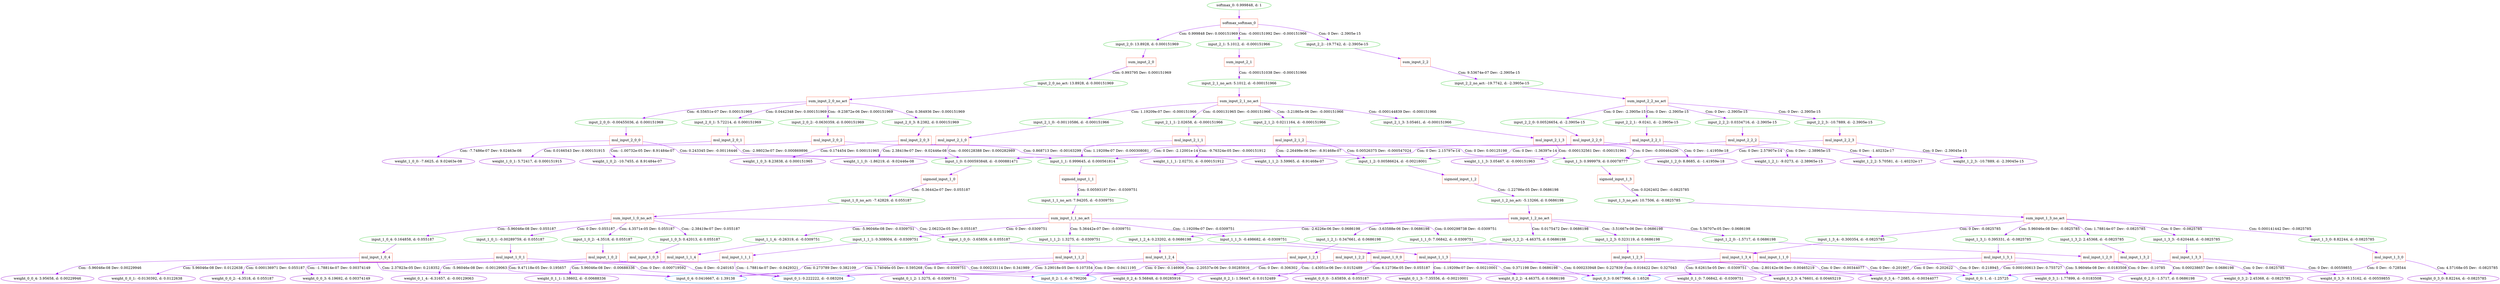 digraph G {
0 [label="softmax_0: 0.999848, d: 1", shape=oval, color=limegreen];
1 [label="softmax_softmax_0", shape=box, color=tomato];
2 [label="input_2_0: 13.8928, d: 0.000151969", shape=oval, color=limegreen];
3 [label="sum_input_2_0", shape=box, color=tomato];
4 [label="input_2_0_no_act: 13.8928, d: 0.000151969", shape=oval, color=limegreen];
5 [label="sum_input_2_0_no_act", shape=box, color=tomato];
6 [label="input_2_0_0: -0.00455036, d: 0.000151969", shape=oval, color=limegreen];
7 [label="mul_input_2_0_0", shape=box, color=tomato];
8 [label="weight_1_0_0: -7.6625, d: 9.02463e-08", shape=oval, color=darkviolet];
9 [label="input_1_0: 0.000593848, d: -0.000881471", shape=oval, color=limegreen];
10 [label="sigmoid_input_1_0", shape=box, color=tomato];
11 [label="input_1_0_no_act: -7.42829, d: 0.055187", shape=oval, color=limegreen];
12 [label="sum_input_1_0_no_act", shape=box, color=tomato];
13 [label="input_1_0_0: -3.65859, d: 0.055187", shape=oval, color=limegreen];
14 [label="mul_input_1_0_0", shape=box, color=tomato];
15 [label="weight_0_0_0: -3.65859, d: 0.055187", shape=oval, color=darkviolet];
16 [label="input_0_0: 1, d: -1.25725", shape=oval, color=dodgerblue];
17 [label="input_1_0_1: -0.00289759, d: 0.055187", shape=oval, color=limegreen];
18 [label="mul_input_1_0_1", shape=box, color=tomato];
19 [label="weight_0_0_1: -0.0130392, d: 0.0122638", shape=oval, color=darkviolet];
20 [label="input_0_1: 0.222222, d: -0.083204", shape=oval, color=dodgerblue];
21 [label="input_1_0_2: -4.3518, d: 0.055187", shape=oval, color=limegreen];
22 [label="mul_input_1_0_2", shape=box, color=tomato];
23 [label="weight_0_0_2: -4.3518, d: 0.055187", shape=oval, color=darkviolet];
24 [label="input_0_2: 1, d: -0.790206", shape=oval, color=dodgerblue];
25 [label="input_1_0_3: 0.42013, d: 0.055187", shape=oval, color=limegreen];
26 [label="mul_input_1_0_3", shape=box, color=tomato];
27 [label="weight_0_0_3: 6.19692, d: 0.00374149", shape=oval, color=darkviolet];
28 [label="input_0_3: 0.0677966, d: 1.6526", shape=oval, color=dodgerblue];
29 [label="input_1_0_4: 0.164858, d: 0.055187", shape=oval, color=limegreen];
30 [label="mul_input_1_0_4", shape=box, color=tomato];
31 [label="weight_0_0_4: 3.95658, d: 0.00229946", shape=oval, color=darkviolet];
32 [label="input_0_4: 0.0416667, d: 1.39138", shape=oval, color=dodgerblue];
33 [label="input_2_0_1: 5.72214, d: 0.000151969", shape=oval, color=limegreen];
34 [label="mul_input_2_0_1", shape=box, color=tomato];
35 [label="weight_1_0_1: 5.72417, d: 0.000151915", shape=oval, color=darkviolet];
36 [label="input_1_1: 0.999645, d: 0.000561814", shape=oval, color=limegreen];
37 [label="sigmoid_input_1_1", shape=box, color=tomato];
38 [label="input_1_1_no_act: 7.94205, d: -0.0309751", shape=oval, color=limegreen];
39 [label="sum_input_1_1_no_act", shape=box, color=tomato];
40 [label="input_1_1_0: 7.06842, d: -0.0309751", shape=oval, color=limegreen];
41 [label="mul_input_1_1_0", shape=box, color=tomato];
42 [label="weight_0_1_0: 7.06842, d: -0.0309751", shape=oval, color=darkviolet];
43 [label="input_1_1_1: 0.308004, d: -0.0309751", shape=oval, color=limegreen];
44 [label="mul_input_1_1_1", shape=box, color=tomato];
45 [label="weight_0_1_1: 1.38602, d: -0.00688336", shape=oval, color=darkviolet];
46 [label="input_1_1_2: 1.3275, d: -0.0309751", shape=oval, color=limegreen];
47 [label="mul_input_1_1_2", shape=box, color=tomato];
48 [label="weight_0_1_2: 1.3275, d: -0.0309751", shape=oval, color=darkviolet];
49 [label="input_1_1_3: -0.498682, d: -0.0309751", shape=oval, color=limegreen];
50 [label="mul_input_1_1_3", shape=box, color=tomato];
51 [label="weight_0_1_3: -7.35556, d: -0.00210001", shape=oval, color=darkviolet];
52 [label="input_1_1_4: -0.26319, d: -0.0309751", shape=oval, color=limegreen];
53 [label="mul_input_1_1_4", shape=box, color=tomato];
54 [label="weight_0_1_4: -6.31657, d: -0.00129063", shape=oval, color=darkviolet];
55 [label="input_2_0_2: -0.0630359, d: 0.000151969", shape=oval, color=limegreen];
56 [label="mul_input_2_0_2", shape=box, color=tomato];
57 [label="weight_1_0_2: -10.7455, d: 8.91484e-07", shape=oval, color=darkviolet];
58 [label="input_1_2: 0.00586624, d: -0.00218001", shape=oval, color=limegreen];
59 [label="sigmoid_input_1_2", shape=box, color=tomato];
60 [label="input_1_2_no_act: -5.13266, d: 0.0686198", shape=oval, color=limegreen];
61 [label="sum_input_1_2_no_act", shape=box, color=tomato];
62 [label="input_1_2_0: -1.5717, d: 0.0686198", shape=oval, color=limegreen];
63 [label="mul_input_1_2_0", shape=box, color=tomato];
64 [label="weight_0_2_0: -1.5717, d: 0.0686198", shape=oval, color=darkviolet];
65 [label="input_1_2_1: 0.347661, d: 0.0686198", shape=oval, color=limegreen];
66 [label="mul_input_1_2_1", shape=box, color=tomato];
67 [label="weight_0_2_1: 1.56447, d: 0.0152489", shape=oval, color=darkviolet];
68 [label="input_1_2_2: -4.46375, d: 0.0686198", shape=oval, color=limegreen];
69 [label="mul_input_1_2_2", shape=box, color=tomato];
70 [label="weight_0_2_2: -4.46375, d: 0.0686198", shape=oval, color=darkviolet];
71 [label="input_1_2_3: 0.323119, d: 0.0686198", shape=oval, color=limegreen];
72 [label="mul_input_1_2_3", shape=box, color=tomato];
73 [label="weight_0_2_3: 4.76601, d: 0.00465219", shape=oval, color=darkviolet];
74 [label="input_1_2_4: 0.23202, d: 0.0686198", shape=oval, color=limegreen];
75 [label="mul_input_1_2_4", shape=box, color=tomato];
76 [label="weight_0_2_4: 5.56848, d: 0.00285916", shape=oval, color=darkviolet];
77 [label="input_2_0_3: 8.2382, d: 0.000151969", shape=oval, color=limegreen];
78 [label="mul_input_2_0_3", shape=box, color=tomato];
79 [label="weight_1_0_3: 8.23838, d: 0.000151965", shape=oval, color=darkviolet];
80 [label="input_1_3: 0.999979, d: 0.00078777", shape=oval, color=limegreen];
81 [label="sigmoid_input_1_3", shape=box, color=tomato];
82 [label="input_1_3_no_act: 10.7506, d: -0.0825785", shape=oval, color=limegreen];
83 [label="sum_input_1_3_no_act", shape=box, color=tomato];
84 [label="input_1_3_0: 8.82244, d: -0.0825785", shape=oval, color=limegreen];
85 [label="mul_input_1_3_0", shape=box, color=tomato];
86 [label="weight_0_3_0: 8.82244, d: -0.0825785", shape=oval, color=darkviolet];
87 [label="input_1_3_1: 0.395331, d: -0.0825785", shape=oval, color=limegreen];
88 [label="mul_input_1_3_1", shape=box, color=tomato];
89 [label="weight_0_3_1: 1.77899, d: -0.0183508", shape=oval, color=darkviolet];
90 [label="input_1_3_2: 2.45368, d: -0.0825785", shape=oval, color=limegreen];
91 [label="mul_input_1_3_2", shape=box, color=tomato];
92 [label="weight_0_3_2: 2.45368, d: -0.0825785", shape=oval, color=darkviolet];
93 [label="input_1_3_3: -0.620448, d: -0.0825785", shape=oval, color=limegreen];
94 [label="mul_input_1_3_3", shape=box, color=tomato];
95 [label="weight_0_3_3: -9.15162, d: -0.00559855", shape=oval, color=darkviolet];
96 [label="input_1_3_4: -0.300354, d: -0.0825785", shape=oval, color=limegreen];
97 [label="mul_input_1_3_4", shape=box, color=tomato];
98 [label="weight_0_3_4: -7.2085, d: -0.00344077", shape=oval, color=darkviolet];
99 [label="input_2_1: 5.1012, d: -0.000151966", shape=oval, color=limegreen];
100 [label="sum_input_2_1", shape=box, color=tomato];
101 [label="input_2_1_no_act: 5.1012, d: -0.000151966", shape=oval, color=limegreen];
102 [label="sum_input_2_1_no_act", shape=box, color=tomato];
103 [label="input_2_1_0: -0.00110586, d: -0.000151966", shape=oval, color=limegreen];
104 [label="mul_input_2_1_0", shape=box, color=tomato];
105 [label="weight_1_1_0: -1.86219, d: -9.02446e-08", shape=oval, color=darkviolet];
106 [label="input_2_1_1: 2.02658, d: -0.000151966", shape=oval, color=limegreen];
107 [label="mul_input_2_1_1", shape=box, color=tomato];
108 [label="weight_1_1_1: 2.02731, d: -0.000151912", shape=oval, color=darkviolet];
109 [label="input_2_1_2: 0.0211164, d: -0.000151966", shape=oval, color=limegreen];
110 [label="mul_input_2_1_2", shape=box, color=tomato];
111 [label="weight_1_1_2: 3.59965, d: -8.91468e-07", shape=oval, color=darkviolet];
112 [label="input_2_1_3: 3.05461, d: -0.000151966", shape=oval, color=limegreen];
113 [label="mul_input_2_1_3", shape=box, color=tomato];
114 [label="weight_1_1_3: 3.05467, d: -0.000151963", shape=oval, color=darkviolet];
115 [label="input_2_2: -19.7742, d: -2.3905e-15", shape=oval, color=limegreen];
116 [label="sum_input_2_2", shape=box, color=tomato];
117 [label="input_2_2_no_act: -19.7742, d: -2.3905e-15", shape=oval, color=limegreen];
118 [label="sum_input_2_2_no_act", shape=box, color=tomato];
119 [label="input_2_2_0: 0.00526654, d: -2.3905e-15", shape=oval, color=limegreen];
120 [label="mul_input_2_2_0", shape=box, color=tomato];
121 [label="weight_1_2_0: 8.8685, d: -1.41959e-18", shape=oval, color=darkviolet];
122 [label="input_2_2_1: -9.0241, d: -2.3905e-15", shape=oval, color=limegreen];
123 [label="mul_input_2_2_1", shape=box, color=tomato];
124 [label="weight_1_2_1: -9.0273, d: -2.38965e-15", shape=oval, color=darkviolet];
125 [label="input_2_2_2: 0.0334716, d: -2.3905e-15", shape=oval, color=limegreen];
126 [label="mul_input_2_2_2", shape=box, color=tomato];
127 [label="weight_1_2_2: 5.70581, d: -1.40232e-17", shape=oval, color=darkviolet];
128 [label="input_2_2_3: -10.7889, d: -2.3905e-15", shape=oval, color=limegreen];
129 [label="mul_input_2_2_3", shape=box, color=tomato];
130 [label="weight_1_2_3: -10.7889, d: -2.39045e-15", shape=oval, color=darkviolet];
0->1  [color=purple]
 [label=""];
2->3  [color=purple]
 [label=""];
4->5  [color=purple]
 [label=""];
6->7  [color=purple]
 [label=""];
9->10  [color=purple]
 [label=""];
11->12  [color=purple]
 [label=""];
13->14  [color=purple]
 [label=""];
17->18  [color=purple]
 [label=""];
21->22  [color=purple]
 [label=""];
25->26  [color=purple]
 [label=""];
29->30  [color=purple]
 [label=""];
33->34  [color=purple]
 [label=""];
36->37  [color=purple]
 [label=""];
38->39  [color=purple]
 [label=""];
40->41  [color=purple]
 [label=""];
43->44  [color=purple]
 [label=""];
46->47  [color=purple]
 [label=""];
49->50  [color=purple]
 [label=""];
52->53  [color=purple]
 [label=""];
55->56  [color=purple]
 [label=""];
58->59  [color=purple]
 [label=""];
60->61  [color=purple]
 [label=""];
62->63  [color=purple]
 [label=""];
65->66  [color=purple]
 [label=""];
68->69  [color=purple]
 [label=""];
71->72  [color=purple]
 [label=""];
74->75  [color=purple]
 [label=""];
77->78  [color=purple]
 [label=""];
80->81  [color=purple]
 [label=""];
82->83  [color=purple]
 [label=""];
84->85  [color=purple]
 [label=""];
87->88  [color=purple]
 [label=""];
90->91  [color=purple]
 [label=""];
93->94  [color=purple]
 [label=""];
96->97  [color=purple]
 [label=""];
99->100  [color=purple]
 [label=""];
101->102  [color=purple]
 [label=""];
103->104  [color=purple]
 [label=""];
106->107  [color=purple]
 [label=""];
109->110  [color=purple]
 [label=""];
112->113  [color=purple]
 [label=""];
115->116  [color=purple]
 [label=""];
117->118  [color=purple]
 [label=""];
119->120  [color=purple]
 [label=""];
122->123  [color=purple]
 [label=""];
125->126  [color=purple]
 [label=""];
128->129  [color=purple]
 [label=""];
1->2  [color=purple]
 [label="Con: 0.999848 Dev: 0.000151969"];
3->4  [color=purple]
 [label="Con: 0.993795 Dev: 0.000151969"];
5->6  [color=purple]
 [label="Con: -6.55651e-07 Dev: 0.000151969"];
7->8  [color=purple]
 [label="Con: -7.7486e-07 Dev: 9.02463e-08"];
7->9  [color=purple]
 [label="Con: 0.243345 Dev: -0.00116446"];
10->11  [color=purple]
 [label="Con: -5.36442e-07 Dev: 0.055187"];
12->13  [color=purple]
 [label="Con: 2.06232e-05 Dev: 0.055187"];
14->15  [color=purple]
 [label="Con: 6.12736e-05 Dev: 0.055187"];
14->16  [color=purple]
 [label="Con: 0 Dev: -0.201907"];
12->17  [color=purple]
 [label="Con: 0 Dev: 0.055187"];
18->19  [color=purple]
 [label="Con: 5.96046e-08 Dev: 0.0122638"];
18->20  [color=purple]
 [label="Con: 0 Dev: -0.000719592"];
12->21  [color=purple]
 [label="Con: 4.3571e-05 Dev: 0.055187"];
22->23  [color=purple]
 [label="Con: 0.000136971 Dev: 0.055187"];
22->24  [color=purple]
 [label="Con: 0 Dev: -0.240163"];
12->25  [color=purple]
 [label="Con: -2.38419e-07 Dev: 0.055187"];
26->27  [color=purple]
 [label="Con: -1.78814e-07 Dev: 0.00374149"];
26->28  [color=purple]
 [label="Con: 0.000233114 Dev: 0.341989"];
12->29  [color=purple]
 [label="Con: -5.96046e-08 Dev: 0.055187"];
30->31  [color=purple]
 [label="Con: -5.96046e-08 Dev: 0.00229946"];
30->32  [color=purple]
 [label="Con: 2.37823e-05 Dev: 0.218352"];
5->33  [color=purple]
 [label="Con: 0.0442348 Dev: 0.000151969"];
34->35  [color=purple]
 [label="Con: 0.0166543 Dev: 0.000151915"];
34->36  [color=purple]
 [label="Con: -2.98023e-07 Dev: 0.000869896"];
37->38  [color=purple]
 [label="Con: 0.00593197 Dev: -0.0309751"];
39->40  [color=purple]
 [label="Con: 0.000298738 Dev: -0.0309751"];
41->42  [color=purple]
 [label="Con: 9.62615e-05 Dev: -0.0309751"];
41->16  [color=purple]
 [label="Con: 0 Dev: -0.218945"];
39->43  [color=purple]
 [label="Con: 0 Dev: -0.0309751"];
44->45  [color=purple]
 [label="Con: 5.96046e-08 Dev: -0.00688336"];
44->20  [color=purple]
 [label="Con: -1.78814e-07 Dev: -0.0429321"];
39->46  [color=purple]
 [label="Con: 5.36442e-07 Dev: -0.0309751"];
47->48  [color=purple]
 [label="Con: 0 Dev: -0.0309751"];
47->24  [color=purple]
 [label="Con: 0 Dev: -0.0411195"];
39->49  [color=purple]
 [label="Con: -1.19209e-07 Dev: -0.0309751"];
50->51  [color=purple]
 [label="Con: -1.19209e-07 Dev: -0.00210001"];
50->28  [color=purple]
 [label="Con: 0.000233948 Dev: 0.227839"];
39->52  [color=purple]
 [label="Con: -5.96046e-08 Dev: -0.0309751"];
53->54  [color=purple]
 [label="Con: -5.96046e-08 Dev: -0.00129063"];
53->32  [color=purple]
 [label="Con: 9.47118e-05 Dev: 0.195657"];
5->55  [color=purple]
 [label="Con: -9.23872e-06 Dev: 0.000151969"];
56->57  [color=purple]
 [label="Con: -1.00732e-05 Dev: 8.91484e-07"];
56->58  [color=purple]
 [label="Con: 0.868713 Dev: -0.00163299"];
59->60  [color=purple]
 [label="Con: -1.22786e-05 Dev: 0.0686198"];
61->62  [color=purple]
 [label="Con: 5.56707e-05 Dev: 0.0686198"];
63->64  [color=purple]
 [label="Con: 0.000238657 Dev: 0.0686198"];
63->16  [color=purple]
 [label="Con: 0 Dev: -0.10785"];
61->65  [color=purple]
 [label="Con: -3.63588e-06 Dev: 0.0686198"];
66->67  [color=purple]
 [label="Con: -1.43051e-06 Dev: 0.0152489"];
66->20  [color=purple]
 [label="Con: 3.29018e-05 Dev: 0.107354"];
61->68  [color=purple]
 [label="Con: 0.0175472 Dev: 0.0686198"];
69->70  [color=purple]
 [label="Con: 0.371198 Dev: 0.0686198"];
69->24  [color=purple]
 [label="Con: 0 Dev: -0.306302"];
61->71  [color=purple]
 [label="Con: -3.51667e-06 Dev: 0.0686198"];
72->73  [color=purple]
 [label="Con: -2.80142e-06 Dev: 0.00465219"];
72->28  [color=purple]
 [label="Con: 0.016422 Dev: 0.327043"];
61->74  [color=purple]
 [label="Con: -2.6226e-06 Dev: 0.0686198"];
75->76  [color=purple]
 [label="Con: -2.20537e-06 Dev: 0.00285916"];
75->32  [color=purple]
 [label="Con: 0.273789 Dev: 0.382109"];
5->77  [color=purple]
 [label="Con: 0.364936 Dev: 0.000151969"];
78->79  [color=purple]
 [label="Con: 0.174454 Dev: 0.000151965"];
78->80  [color=purple]
 [label="Con: 0 Dev: 0.00125198"];
81->82  [color=purple]
 [label="Con: 0.0262402 Dev: -0.0825785"];
83->84  [color=purple]
 [label="Con: 0.000141442 Dev: -0.0825785"];
85->86  [color=purple]
 [label="Con: 4.57168e-05 Dev: -0.0825785"];
85->16  [color=purple]
 [label="Con: 0 Dev: -0.728544"];
83->87  [color=purple]
 [label="Con: 5.96046e-08 Dev: -0.0825785"];
88->89  [color=purple]
 [label="Con: 5.96046e-08 Dev: -0.0183508"];
88->20  [color=purple]
 [label="Con: 0 Dev: -0.146906"];
83->90  [color=purple]
 [label="Con: 1.78814e-07 Dev: -0.0825785"];
91->92  [color=purple]
 [label="Con: 0 Dev: -0.0825785"];
91->24  [color=purple]
 [label="Con: 0 Dev: -0.202622"];
83->93  [color=purple]
 [label="Con: 0 Dev: -0.0825785"];
94->95  [color=purple]
 [label="Con: 0 Dev: -0.00559855"];
94->28  [color=purple]
 [label="Con: 0.000100613 Dev: 0.755727"];
83->96  [color=purple]
 [label="Con: 0 Dev: -0.0825785"];
97->98  [color=purple]
 [label="Con: 0 Dev: -0.00344077"];
97->32  [color=purple]
 [label="Con: 1.74046e-05 Dev: 0.595268"];
1->99  [color=purple]
 [label="Con: -0.000151992 Dev: -0.000151966"];
100->101  [color=purple]
 [label="Con: -0.000151038 Dev: -0.000151966"];
102->103  [color=purple]
 [label="Con: 1.19209e-07 Dev: -0.000151966"];
104->105  [color=purple]
 [label="Con: 2.38419e-07 Dev: -9.02446e-08"];
104->9  [color=purple]
 [label="Con: -0.000128388 Dev: 0.000282989"];
102->106  [color=purple]
 [label="Con: -0.000131965 Dev: -0.000151966"];
107->108  [color=purple]
 [label="Con: -9.76324e-05 Dev: -0.000151912"];
107->36  [color=purple]
 [label="Con: 1.19209e-07 Dev: -0.000308081"];
102->109  [color=purple]
 [label="Con: -3.21865e-06 Dev: -0.000151966"];
110->111  [color=purple]
 [label="Con: -2.26498e-06 Dev: -8.91468e-07"];
110->58  [color=purple]
 [label="Con: 0.00526375 Dev: -0.000547024"];
102->112  [color=purple]
 [label="Con: -0.000144839 Dev: -0.000151966"];
113->114  [color=purple]
 [label="Con: -0.000132561 Dev: -0.000151963"];
113->80  [color=purple]
 [label="Con: 0 Dev: -0.000464206"];
1->115  [color=purple]
 [label="Con: 0 Dev: -2.3905e-15"];
116->117  [color=purple]
 [label="Con: 9.53674e-07 Dev: -2.3905e-15"];
118->119  [color=purple]
 [label="Con: 0 Dev: -2.3905e-15"];
120->121  [color=purple]
 [label="Con: 0 Dev: -1.41959e-18"];
120->9  [color=purple]
 [label="Con: 0 Dev: -2.12001e-14"];
118->122  [color=purple]
 [label="Con: 0 Dev: -2.3905e-15"];
123->124  [color=purple]
 [label="Con: 0 Dev: -2.38965e-15"];
123->36  [color=purple]
 [label="Con: 0 Dev: 2.15797e-14"];
118->125  [color=purple]
 [label="Con: 0 Dev: -2.3905e-15"];
126->127  [color=purple]
 [label="Con: 0 Dev: -1.40232e-17"];
126->58  [color=purple]
 [label="Con: 0 Dev: -1.36397e-14"];
118->128  [color=purple]
 [label="Con: 0 Dev: -2.3905e-15"];
129->130  [color=purple]
 [label="Con: 0 Dev: -2.39045e-15"];
129->80  [color=purple]
 [label="Con: 0 Dev: 2.57907e-14"];
}
